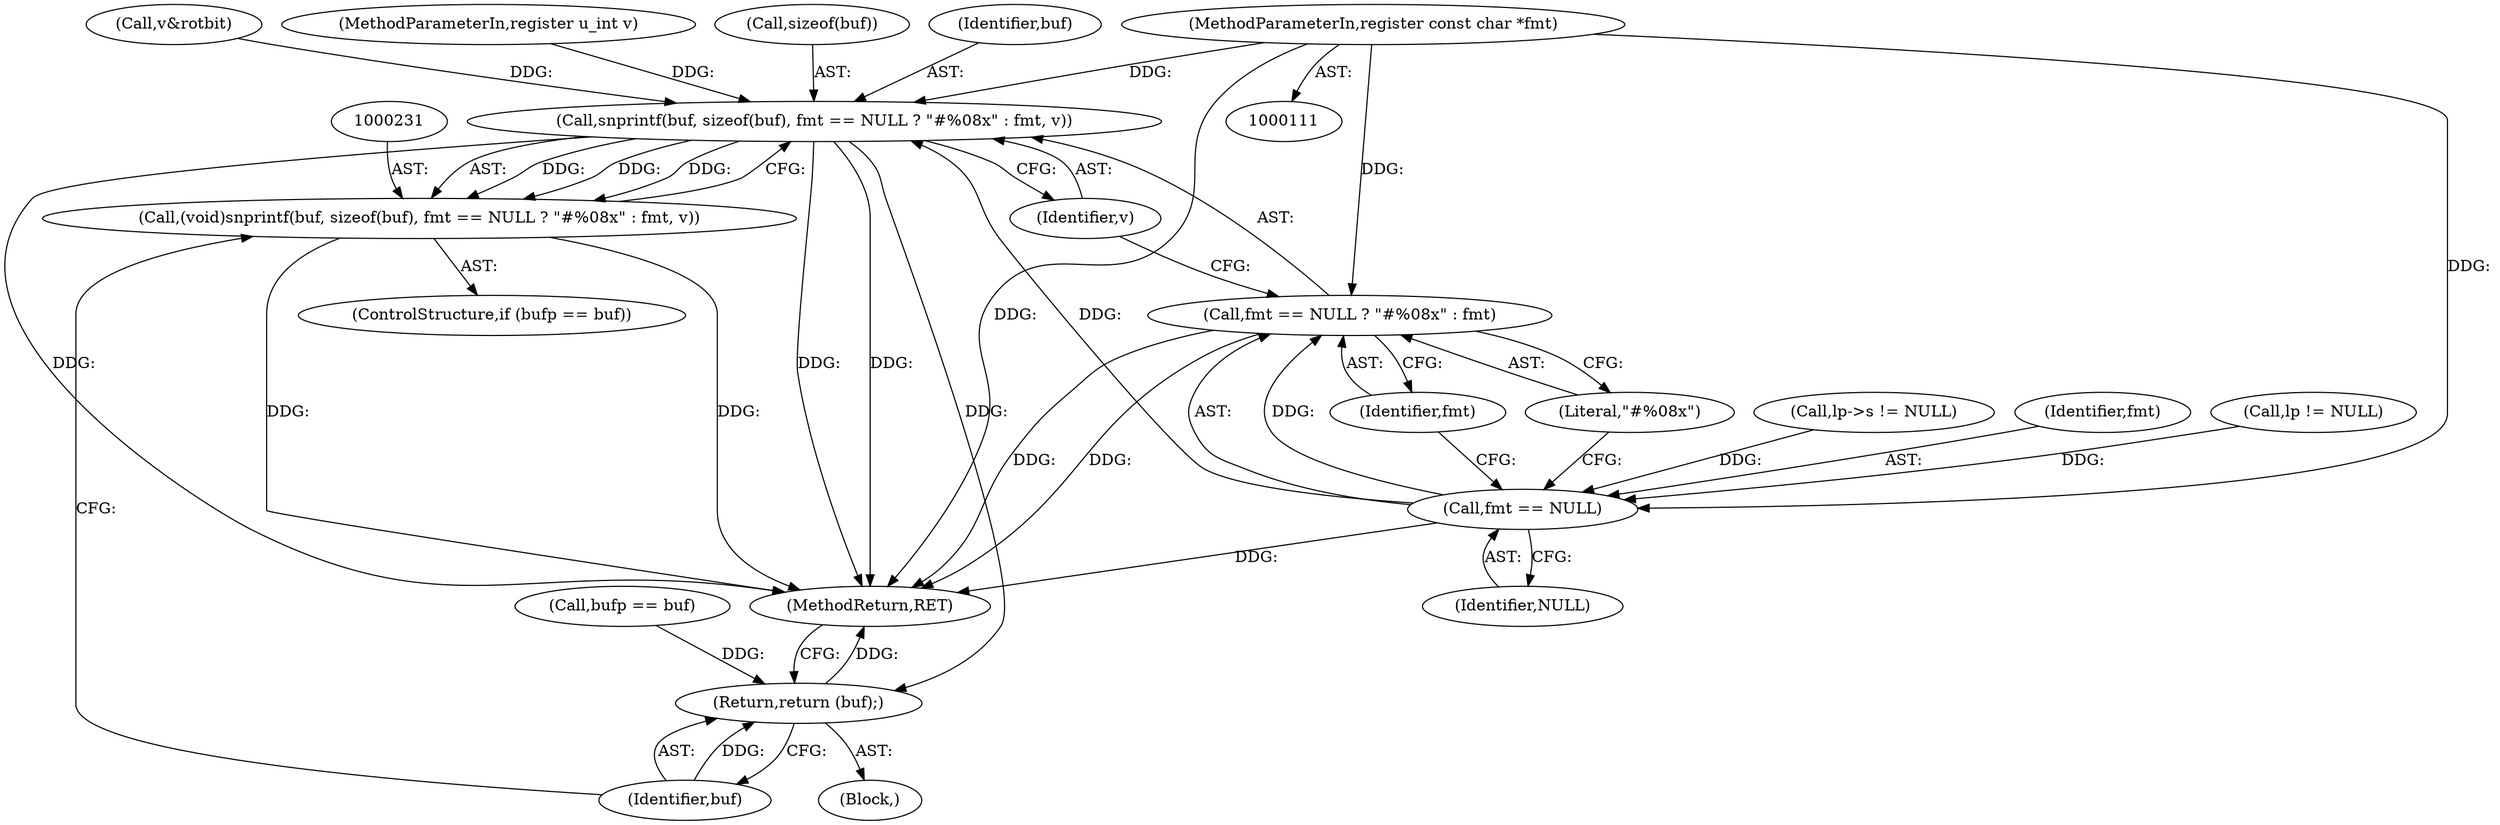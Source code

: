 digraph "0_tcpdump_9f0730bee3eb65d07b49fd468bc2f269173352fe@pointer" {
"1000113" [label="(MethodParameterIn,register const char *fmt)"];
"1000232" [label="(Call,snprintf(buf, sizeof(buf), fmt == NULL ? \"#%08x\" : fmt, v))"];
"1000230" [label="(Call,(void)snprintf(buf, sizeof(buf), fmt == NULL ? \"#%08x\" : fmt, v))"];
"1000243" [label="(Return,return (buf);)"];
"1000237" [label="(Call,fmt == NULL)"];
"1000236" [label="(Call,fmt == NULL ? \"#%08x\" : fmt)"];
"1000227" [label="(Call,bufp == buf)"];
"1000116" [label="(Block,)"];
"1000161" [label="(Call,v&rotbit)"];
"1000241" [label="(Identifier,fmt)"];
"1000226" [label="(ControlStructure,if (bufp == buf))"];
"1000239" [label="(Identifier,NULL)"];
"1000114" [label="(MethodParameterIn,register u_int v)"];
"1000230" [label="(Call,(void)snprintf(buf, sizeof(buf), fmt == NULL ? \"#%08x\" : fmt, v))"];
"1000240" [label="(Literal,\"#%08x\")"];
"1000234" [label="(Call,sizeof(buf))"];
"1000236" [label="(Call,fmt == NULL ? \"#%08x\" : fmt)"];
"1000244" [label="(Identifier,buf)"];
"1000233" [label="(Identifier,buf)"];
"1000139" [label="(Call,lp->s != NULL)"];
"1000245" [label="(MethodReturn,RET)"];
"1000242" [label="(Identifier,v)"];
"1000237" [label="(Call,fmt == NULL)"];
"1000113" [label="(MethodParameterIn,register const char *fmt)"];
"1000238" [label="(Identifier,fmt)"];
"1000243" [label="(Return,return (buf);)"];
"1000232" [label="(Call,snprintf(buf, sizeof(buf), fmt == NULL ? \"#%08x\" : fmt, v))"];
"1000136" [label="(Call,lp != NULL)"];
"1000113" -> "1000111"  [label="AST: "];
"1000113" -> "1000245"  [label="DDG: "];
"1000113" -> "1000232"  [label="DDG: "];
"1000113" -> "1000237"  [label="DDG: "];
"1000113" -> "1000236"  [label="DDG: "];
"1000232" -> "1000230"  [label="AST: "];
"1000232" -> "1000242"  [label="CFG: "];
"1000233" -> "1000232"  [label="AST: "];
"1000234" -> "1000232"  [label="AST: "];
"1000236" -> "1000232"  [label="AST: "];
"1000242" -> "1000232"  [label="AST: "];
"1000230" -> "1000232"  [label="CFG: "];
"1000232" -> "1000245"  [label="DDG: "];
"1000232" -> "1000245"  [label="DDG: "];
"1000232" -> "1000245"  [label="DDG: "];
"1000232" -> "1000230"  [label="DDG: "];
"1000232" -> "1000230"  [label="DDG: "];
"1000232" -> "1000230"  [label="DDG: "];
"1000237" -> "1000232"  [label="DDG: "];
"1000161" -> "1000232"  [label="DDG: "];
"1000114" -> "1000232"  [label="DDG: "];
"1000232" -> "1000243"  [label="DDG: "];
"1000230" -> "1000226"  [label="AST: "];
"1000231" -> "1000230"  [label="AST: "];
"1000244" -> "1000230"  [label="CFG: "];
"1000230" -> "1000245"  [label="DDG: "];
"1000230" -> "1000245"  [label="DDG: "];
"1000243" -> "1000116"  [label="AST: "];
"1000243" -> "1000244"  [label="CFG: "];
"1000244" -> "1000243"  [label="AST: "];
"1000245" -> "1000243"  [label="CFG: "];
"1000243" -> "1000245"  [label="DDG: "];
"1000244" -> "1000243"  [label="DDG: "];
"1000227" -> "1000243"  [label="DDG: "];
"1000237" -> "1000236"  [label="AST: "];
"1000237" -> "1000239"  [label="CFG: "];
"1000238" -> "1000237"  [label="AST: "];
"1000239" -> "1000237"  [label="AST: "];
"1000240" -> "1000237"  [label="CFG: "];
"1000241" -> "1000237"  [label="CFG: "];
"1000237" -> "1000245"  [label="DDG: "];
"1000139" -> "1000237"  [label="DDG: "];
"1000136" -> "1000237"  [label="DDG: "];
"1000237" -> "1000236"  [label="DDG: "];
"1000236" -> "1000240"  [label="CFG: "];
"1000236" -> "1000241"  [label="CFG: "];
"1000240" -> "1000236"  [label="AST: "];
"1000241" -> "1000236"  [label="AST: "];
"1000242" -> "1000236"  [label="CFG: "];
"1000236" -> "1000245"  [label="DDG: "];
"1000236" -> "1000245"  [label="DDG: "];
}

